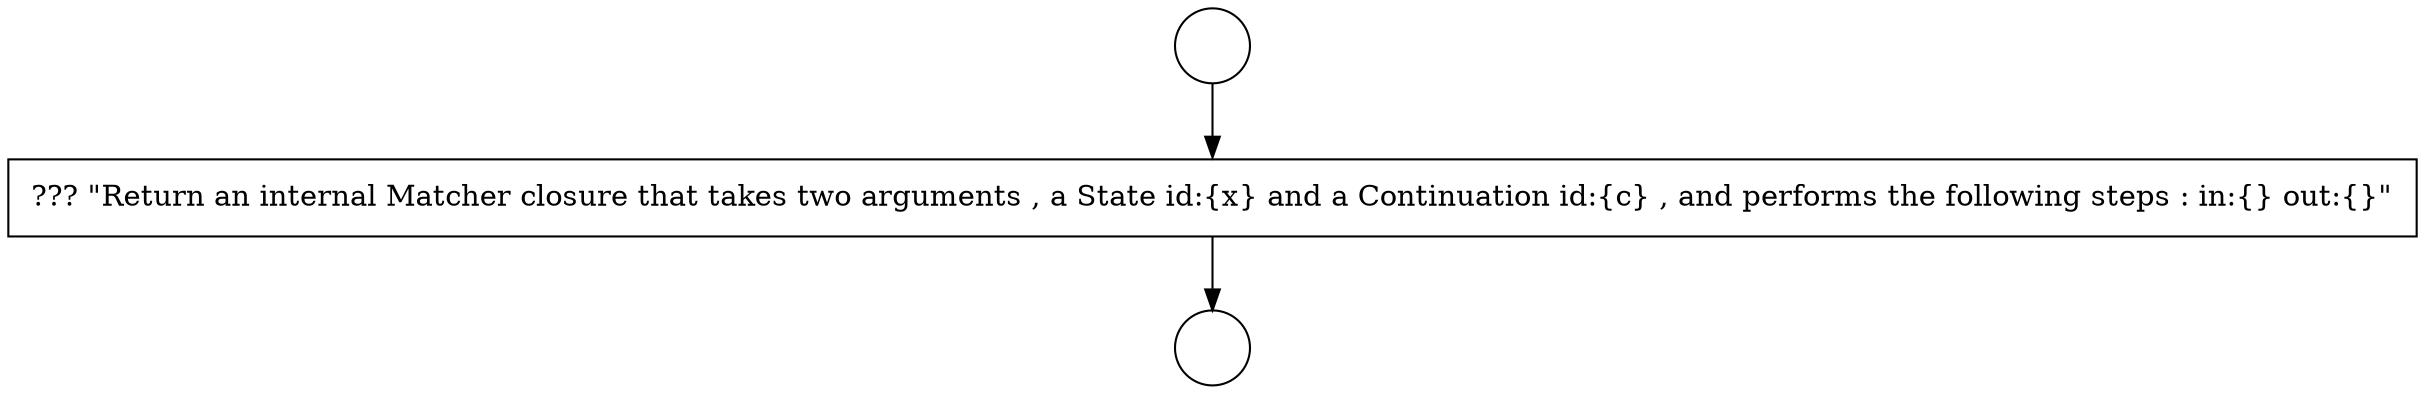 digraph {
  node13561 [shape=circle label=" " color="black" fillcolor="white" style=filled]
  node13563 [shape=none, margin=0, label=<<font color="black">
    <table border="0" cellborder="1" cellspacing="0" cellpadding="10">
      <tr><td align="left">??? &quot;Return an internal Matcher closure that takes two arguments , a State id:{x} and a Continuation id:{c} , and performs the following steps : in:{} out:{}&quot;</td></tr>
    </table>
  </font>> color="black" fillcolor="white" style=filled]
  node13562 [shape=circle label=" " color="black" fillcolor="white" style=filled]
  node13561 -> node13563 [ color="black"]
  node13563 -> node13562 [ color="black"]
}
